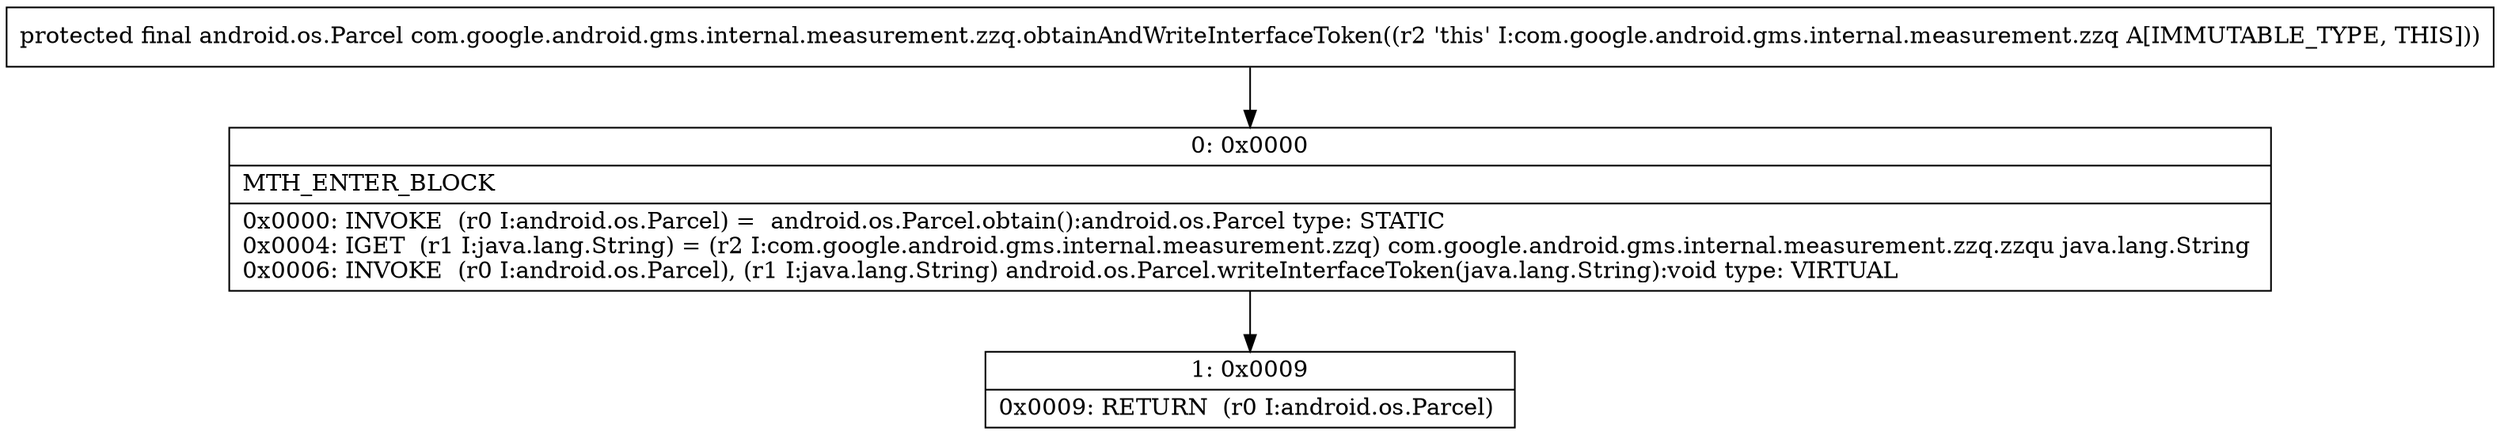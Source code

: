 digraph "CFG forcom.google.android.gms.internal.measurement.zzq.obtainAndWriteInterfaceToken()Landroid\/os\/Parcel;" {
Node_0 [shape=record,label="{0\:\ 0x0000|MTH_ENTER_BLOCK\l|0x0000: INVOKE  (r0 I:android.os.Parcel) =  android.os.Parcel.obtain():android.os.Parcel type: STATIC \l0x0004: IGET  (r1 I:java.lang.String) = (r2 I:com.google.android.gms.internal.measurement.zzq) com.google.android.gms.internal.measurement.zzq.zzqu java.lang.String \l0x0006: INVOKE  (r0 I:android.os.Parcel), (r1 I:java.lang.String) android.os.Parcel.writeInterfaceToken(java.lang.String):void type: VIRTUAL \l}"];
Node_1 [shape=record,label="{1\:\ 0x0009|0x0009: RETURN  (r0 I:android.os.Parcel) \l}"];
MethodNode[shape=record,label="{protected final android.os.Parcel com.google.android.gms.internal.measurement.zzq.obtainAndWriteInterfaceToken((r2 'this' I:com.google.android.gms.internal.measurement.zzq A[IMMUTABLE_TYPE, THIS])) }"];
MethodNode -> Node_0;
Node_0 -> Node_1;
}

